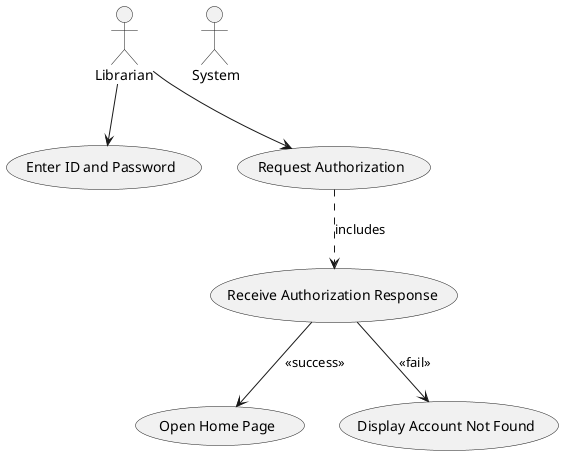 @startuml
'https://plantuml.com/use-case-diagram
actor :Librarian:
actor : System: as sys


(Enter ID and Password) as enter
(Request Authorization) as auth_req
(Receive Authorization Response) as auth_resp
(Open Home Page) as home
(Display Account Not Found) as not_found

Librarian --> enter
Librarian --> auth_req
auth_req ..> auth_resp : includes
auth_resp --> home : <<success>>
auth_resp --> not_found : <<fail>>
@enduml
